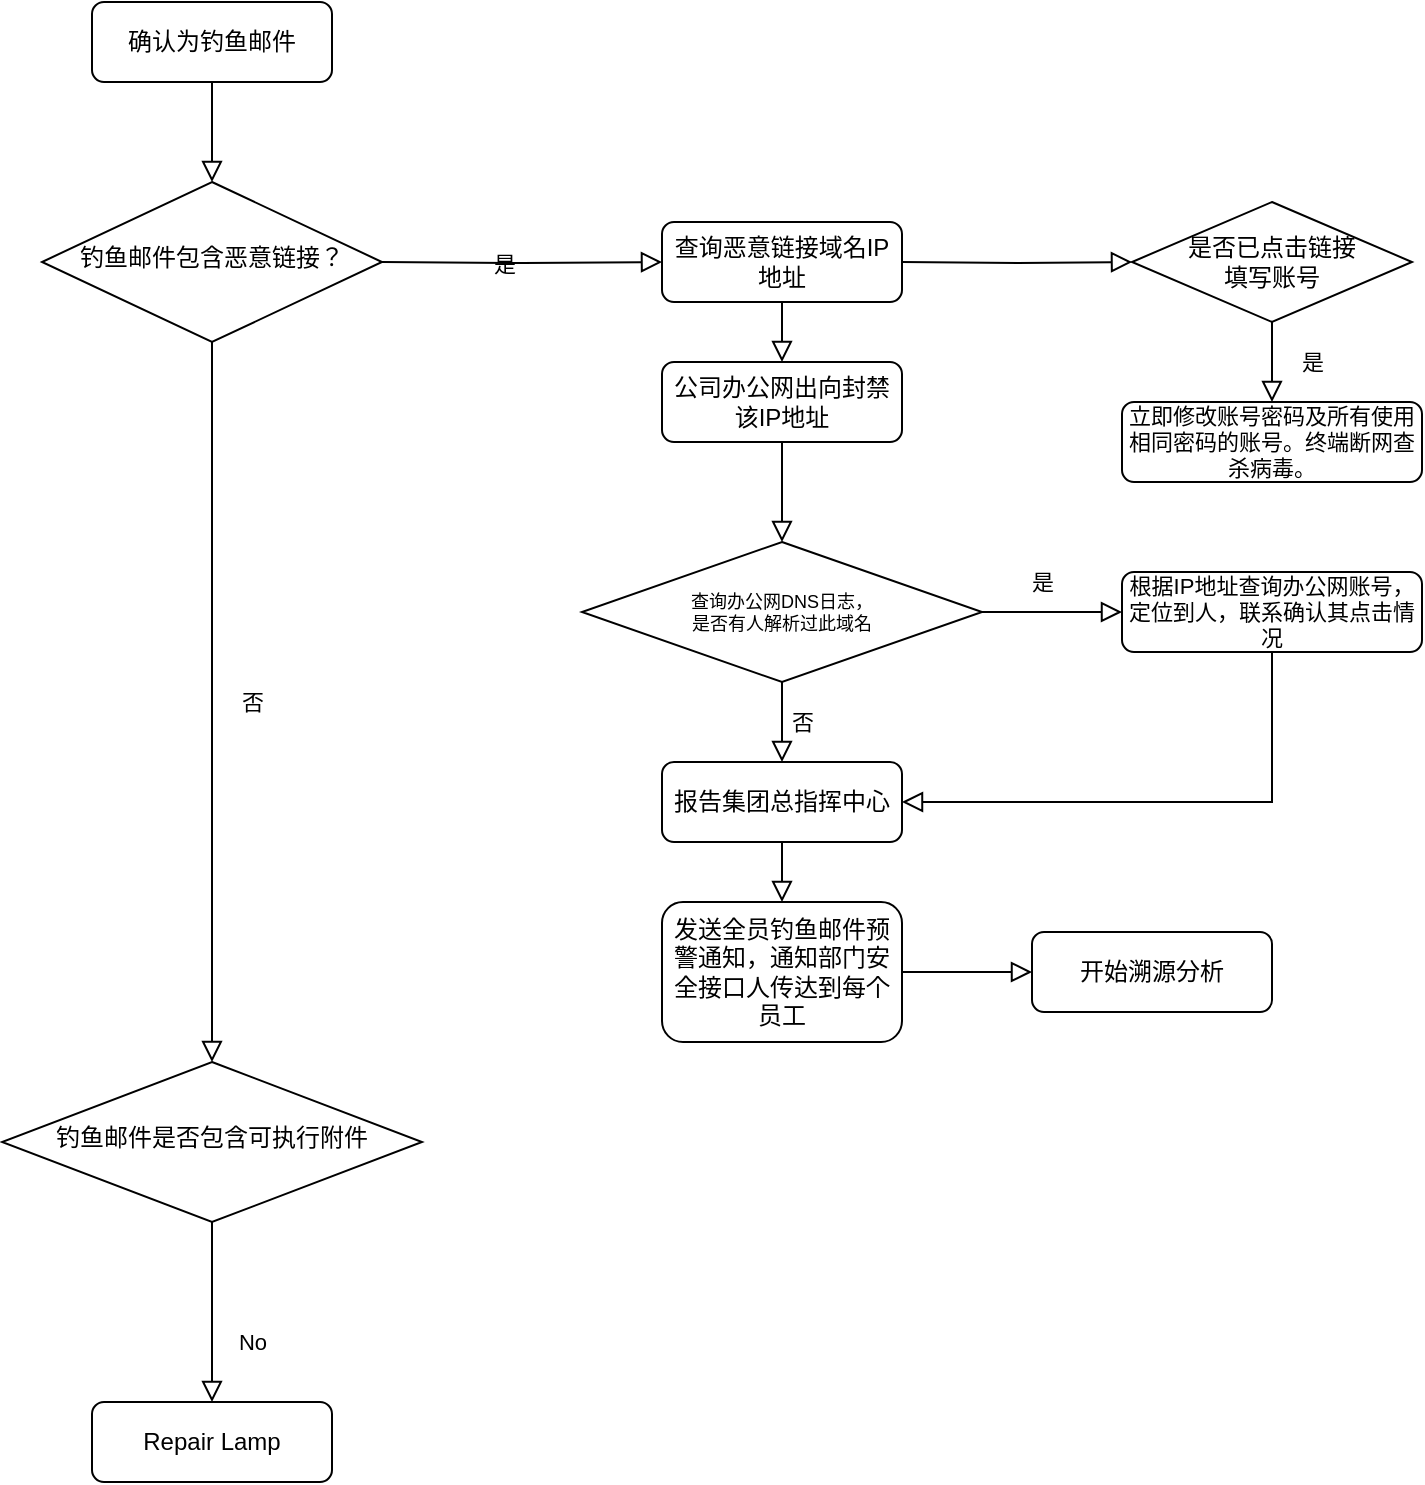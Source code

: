 <mxfile version="20.2.1" type="github">
  <diagram id="C5RBs43oDa-KdzZeNtuy" name="Page-1">
    <mxGraphModel dx="981" dy="548" grid="1" gridSize="10" guides="1" tooltips="1" connect="1" arrows="1" fold="1" page="1" pageScale="1" pageWidth="3300" pageHeight="4681" math="0" shadow="0">
      <root>
        <mxCell id="WIyWlLk6GJQsqaUBKTNV-0" />
        <mxCell id="WIyWlLk6GJQsqaUBKTNV-1" parent="WIyWlLk6GJQsqaUBKTNV-0" />
        <mxCell id="WIyWlLk6GJQsqaUBKTNV-2" value="" style="rounded=0;html=1;jettySize=auto;orthogonalLoop=1;fontSize=11;endArrow=block;endFill=0;endSize=8;strokeWidth=1;shadow=0;labelBackgroundColor=none;edgeStyle=orthogonalEdgeStyle;" parent="WIyWlLk6GJQsqaUBKTNV-1" source="WIyWlLk6GJQsqaUBKTNV-3" target="WIyWlLk6GJQsqaUBKTNV-6" edge="1">
          <mxGeometry relative="1" as="geometry" />
        </mxCell>
        <mxCell id="WIyWlLk6GJQsqaUBKTNV-3" value="确认为钓鱼邮件" style="rounded=1;whiteSpace=wrap;html=1;fontSize=12;glass=0;strokeWidth=1;shadow=0;" parent="WIyWlLk6GJQsqaUBKTNV-1" vertex="1">
          <mxGeometry x="195" y="80" width="120" height="40" as="geometry" />
        </mxCell>
        <mxCell id="WIyWlLk6GJQsqaUBKTNV-4" value="否" style="rounded=0;html=1;jettySize=auto;orthogonalLoop=1;fontSize=11;endArrow=block;endFill=0;endSize=8;strokeWidth=1;shadow=0;labelBackgroundColor=none;edgeStyle=orthogonalEdgeStyle;" parent="WIyWlLk6GJQsqaUBKTNV-1" source="WIyWlLk6GJQsqaUBKTNV-6" target="WIyWlLk6GJQsqaUBKTNV-10" edge="1">
          <mxGeometry y="20" relative="1" as="geometry">
            <mxPoint as="offset" />
          </mxGeometry>
        </mxCell>
        <mxCell id="WIyWlLk6GJQsqaUBKTNV-5" value="是" style="edgeStyle=orthogonalEdgeStyle;rounded=0;html=1;jettySize=auto;orthogonalLoop=1;fontSize=11;endArrow=block;endFill=0;endSize=8;strokeWidth=1;shadow=0;labelBackgroundColor=none;entryX=0;entryY=0.5;entryDx=0;entryDy=0;" parent="WIyWlLk6GJQsqaUBKTNV-1" target="w-1AuRUiIMmXYwYWWFo2-4" edge="1">
          <mxGeometry y="10" relative="1" as="geometry">
            <mxPoint as="offset" />
            <mxPoint x="340" y="210" as="sourcePoint" />
            <mxPoint x="414" y="210" as="targetPoint" />
          </mxGeometry>
        </mxCell>
        <mxCell id="WIyWlLk6GJQsqaUBKTNV-6" value="钓鱼邮件包含恶意链接？" style="rhombus;whiteSpace=wrap;html=1;shadow=0;fontFamily=Helvetica;fontSize=12;align=center;strokeWidth=1;spacing=6;spacingTop=-4;" parent="WIyWlLk6GJQsqaUBKTNV-1" vertex="1">
          <mxGeometry x="170" y="170" width="170" height="80" as="geometry" />
        </mxCell>
        <mxCell id="WIyWlLk6GJQsqaUBKTNV-8" value="No" style="rounded=0;html=1;jettySize=auto;orthogonalLoop=1;fontSize=11;endArrow=block;endFill=0;endSize=8;strokeWidth=1;shadow=0;labelBackgroundColor=none;edgeStyle=orthogonalEdgeStyle;" parent="WIyWlLk6GJQsqaUBKTNV-1" source="WIyWlLk6GJQsqaUBKTNV-10" target="WIyWlLk6GJQsqaUBKTNV-11" edge="1">
          <mxGeometry x="0.333" y="20" relative="1" as="geometry">
            <mxPoint as="offset" />
          </mxGeometry>
        </mxCell>
        <mxCell id="WIyWlLk6GJQsqaUBKTNV-10" value="钓鱼邮件是否包含可执行附件" style="rhombus;whiteSpace=wrap;html=1;shadow=0;fontFamily=Helvetica;fontSize=12;align=center;strokeWidth=1;spacing=6;spacingTop=-4;" parent="WIyWlLk6GJQsqaUBKTNV-1" vertex="1">
          <mxGeometry x="150" y="610" width="210" height="80" as="geometry" />
        </mxCell>
        <mxCell id="WIyWlLk6GJQsqaUBKTNV-11" value="Repair Lamp" style="rounded=1;whiteSpace=wrap;html=1;fontSize=12;glass=0;strokeWidth=1;shadow=0;" parent="WIyWlLk6GJQsqaUBKTNV-1" vertex="1">
          <mxGeometry x="195" y="780" width="120" height="40" as="geometry" />
        </mxCell>
        <mxCell id="w-1AuRUiIMmXYwYWWFo2-4" value="查询恶意链接域名IP地址" style="rounded=1;whiteSpace=wrap;html=1;fontSize=12;glass=0;strokeWidth=1;shadow=0;" vertex="1" parent="WIyWlLk6GJQsqaUBKTNV-1">
          <mxGeometry x="480" y="190" width="120" height="40" as="geometry" />
        </mxCell>
        <mxCell id="w-1AuRUiIMmXYwYWWFo2-16" value="" style="edgeStyle=orthogonalEdgeStyle;rounded=0;orthogonalLoop=1;jettySize=auto;html=1;endArrow=block;endFill=0;endSize=8;" edge="1" parent="WIyWlLk6GJQsqaUBKTNV-1" source="w-1AuRUiIMmXYwYWWFo2-7" target="w-1AuRUiIMmXYwYWWFo2-14">
          <mxGeometry relative="1" as="geometry" />
        </mxCell>
        <mxCell id="w-1AuRUiIMmXYwYWWFo2-7" value="公司办公网出向封禁该IP地址" style="rounded=1;whiteSpace=wrap;html=1;fontSize=12;glass=0;strokeWidth=1;shadow=0;" vertex="1" parent="WIyWlLk6GJQsqaUBKTNV-1">
          <mxGeometry x="480" y="260" width="120" height="40" as="geometry" />
        </mxCell>
        <mxCell id="w-1AuRUiIMmXYwYWWFo2-8" value="" style="rounded=0;html=1;jettySize=auto;orthogonalLoop=1;fontSize=11;endArrow=block;endFill=0;endSize=8;strokeWidth=1;shadow=0;labelBackgroundColor=none;edgeStyle=orthogonalEdgeStyle;exitX=0.5;exitY=1;exitDx=0;exitDy=0;" edge="1" parent="WIyWlLk6GJQsqaUBKTNV-1" source="w-1AuRUiIMmXYwYWWFo2-4">
          <mxGeometry y="20" relative="1" as="geometry">
            <mxPoint as="offset" />
            <mxPoint x="265" y="260" as="sourcePoint" />
            <mxPoint x="540" y="260" as="targetPoint" />
          </mxGeometry>
        </mxCell>
        <mxCell id="w-1AuRUiIMmXYwYWWFo2-18" value="" style="edgeStyle=orthogonalEdgeStyle;rounded=0;orthogonalLoop=1;jettySize=auto;html=1;fontSize=11;endArrow=block;endFill=0;endSize=8;" edge="1" parent="WIyWlLk6GJQsqaUBKTNV-1" source="w-1AuRUiIMmXYwYWWFo2-10" target="w-1AuRUiIMmXYwYWWFo2-13">
          <mxGeometry relative="1" as="geometry" />
        </mxCell>
        <mxCell id="w-1AuRUiIMmXYwYWWFo2-10" value="是否已点击链接&lt;br&gt;填写账号" style="rhombus;whiteSpace=wrap;html=1;" vertex="1" parent="WIyWlLk6GJQsqaUBKTNV-1">
          <mxGeometry x="715" y="180" width="140" height="60" as="geometry" />
        </mxCell>
        <mxCell id="w-1AuRUiIMmXYwYWWFo2-12" value="" style="rounded=0;html=1;jettySize=auto;orthogonalLoop=1;fontSize=11;endArrow=block;endFill=0;endSize=8;strokeWidth=1;shadow=0;labelBackgroundColor=none;edgeStyle=orthogonalEdgeStyle;entryX=0;entryY=0.5;entryDx=0;entryDy=0;" edge="1" parent="WIyWlLk6GJQsqaUBKTNV-1" target="w-1AuRUiIMmXYwYWWFo2-10">
          <mxGeometry y="20" relative="1" as="geometry">
            <mxPoint as="offset" />
            <mxPoint x="600" y="210" as="sourcePoint" />
            <mxPoint x="550" y="270.0" as="targetPoint" />
          </mxGeometry>
        </mxCell>
        <mxCell id="w-1AuRUiIMmXYwYWWFo2-13" value="&lt;font style=&quot;font-size: 11px;&quot;&gt;立即修改账号密码及所有使用相同密码的账号。终端断网查杀病毒。&lt;/font&gt;" style="rounded=1;whiteSpace=wrap;html=1;fontSize=11;glass=0;strokeWidth=1;shadow=0;" vertex="1" parent="WIyWlLk6GJQsqaUBKTNV-1">
          <mxGeometry x="710" y="280" width="150" height="40" as="geometry" />
        </mxCell>
        <mxCell id="w-1AuRUiIMmXYwYWWFo2-23" style="edgeStyle=orthogonalEdgeStyle;rounded=0;orthogonalLoop=1;jettySize=auto;html=1;entryX=0.5;entryY=0;entryDx=0;entryDy=0;fontSize=11;endArrow=block;endFill=0;endSize=8;" edge="1" parent="WIyWlLk6GJQsqaUBKTNV-1" source="w-1AuRUiIMmXYwYWWFo2-14" target="w-1AuRUiIMmXYwYWWFo2-20">
          <mxGeometry relative="1" as="geometry" />
        </mxCell>
        <mxCell id="w-1AuRUiIMmXYwYWWFo2-26" style="edgeStyle=orthogonalEdgeStyle;rounded=0;orthogonalLoop=1;jettySize=auto;html=1;entryX=0;entryY=0.5;entryDx=0;entryDy=0;fontSize=11;endArrow=block;endFill=0;endSize=8;" edge="1" parent="WIyWlLk6GJQsqaUBKTNV-1" source="w-1AuRUiIMmXYwYWWFo2-14" target="w-1AuRUiIMmXYwYWWFo2-25">
          <mxGeometry relative="1" as="geometry" />
        </mxCell>
        <mxCell id="w-1AuRUiIMmXYwYWWFo2-14" value="&lt;font style=&quot;font-size: 9px;&quot;&gt;查询办公网DNS日志，&lt;br&gt;是否有人解析过此域名&lt;/font&gt;" style="rhombus;whiteSpace=wrap;html=1;fontSize=7;" vertex="1" parent="WIyWlLk6GJQsqaUBKTNV-1">
          <mxGeometry x="440" y="350" width="200" height="70" as="geometry" />
        </mxCell>
        <mxCell id="w-1AuRUiIMmXYwYWWFo2-19" value="是" style="text;html=1;align=center;verticalAlign=middle;resizable=0;points=[];autosize=1;strokeColor=none;fillColor=none;fontSize=11;" vertex="1" parent="WIyWlLk6GJQsqaUBKTNV-1">
          <mxGeometry x="785" y="245" width="40" height="30" as="geometry" />
        </mxCell>
        <mxCell id="w-1AuRUiIMmXYwYWWFo2-24" style="edgeStyle=orthogonalEdgeStyle;rounded=0;orthogonalLoop=1;jettySize=auto;html=1;entryX=0.5;entryY=0;entryDx=0;entryDy=0;fontSize=11;endArrow=block;endFill=0;endSize=8;" edge="1" parent="WIyWlLk6GJQsqaUBKTNV-1" source="w-1AuRUiIMmXYwYWWFo2-20" target="w-1AuRUiIMmXYwYWWFo2-21">
          <mxGeometry relative="1" as="geometry" />
        </mxCell>
        <mxCell id="w-1AuRUiIMmXYwYWWFo2-20" value="报告集团总指挥中心" style="rounded=1;whiteSpace=wrap;html=1;fontSize=12;glass=0;strokeWidth=1;shadow=0;" vertex="1" parent="WIyWlLk6GJQsqaUBKTNV-1">
          <mxGeometry x="480" y="460" width="120" height="40" as="geometry" />
        </mxCell>
        <mxCell id="w-1AuRUiIMmXYwYWWFo2-31" style="edgeStyle=orthogonalEdgeStyle;rounded=0;orthogonalLoop=1;jettySize=auto;html=1;entryX=0;entryY=0.5;entryDx=0;entryDy=0;fontSize=11;endArrow=block;endFill=0;endSize=8;" edge="1" parent="WIyWlLk6GJQsqaUBKTNV-1" source="w-1AuRUiIMmXYwYWWFo2-21" target="w-1AuRUiIMmXYwYWWFo2-30">
          <mxGeometry relative="1" as="geometry" />
        </mxCell>
        <mxCell id="w-1AuRUiIMmXYwYWWFo2-21" value="发送全员钓鱼邮件预警通知，通知部门安全接口人传达到每个员工" style="rounded=1;whiteSpace=wrap;html=1;fontSize=12;glass=0;strokeWidth=1;shadow=0;" vertex="1" parent="WIyWlLk6GJQsqaUBKTNV-1">
          <mxGeometry x="480" y="530" width="120" height="70" as="geometry" />
        </mxCell>
        <mxCell id="w-1AuRUiIMmXYwYWWFo2-29" style="edgeStyle=orthogonalEdgeStyle;rounded=0;orthogonalLoop=1;jettySize=auto;html=1;entryX=1;entryY=0.5;entryDx=0;entryDy=0;fontSize=11;endArrow=block;endFill=0;endSize=8;" edge="1" parent="WIyWlLk6GJQsqaUBKTNV-1" source="w-1AuRUiIMmXYwYWWFo2-25" target="w-1AuRUiIMmXYwYWWFo2-20">
          <mxGeometry relative="1" as="geometry">
            <Array as="points">
              <mxPoint x="785" y="480" />
            </Array>
          </mxGeometry>
        </mxCell>
        <mxCell id="w-1AuRUiIMmXYwYWWFo2-25" value="根据IP地址查询办公网账号，定位到人，联系确认其点击情况" style="rounded=1;whiteSpace=wrap;html=1;fontSize=11;glass=0;strokeWidth=1;shadow=0;" vertex="1" parent="WIyWlLk6GJQsqaUBKTNV-1">
          <mxGeometry x="710" y="365" width="150" height="40" as="geometry" />
        </mxCell>
        <mxCell id="w-1AuRUiIMmXYwYWWFo2-27" value="是" style="text;html=1;align=center;verticalAlign=middle;resizable=0;points=[];autosize=1;strokeColor=none;fillColor=none;fontSize=11;" vertex="1" parent="WIyWlLk6GJQsqaUBKTNV-1">
          <mxGeometry x="650" y="355" width="40" height="30" as="geometry" />
        </mxCell>
        <mxCell id="w-1AuRUiIMmXYwYWWFo2-28" value="否" style="text;html=1;align=center;verticalAlign=middle;resizable=0;points=[];autosize=1;strokeColor=none;fillColor=none;fontSize=11;" vertex="1" parent="WIyWlLk6GJQsqaUBKTNV-1">
          <mxGeometry x="530" y="425" width="40" height="30" as="geometry" />
        </mxCell>
        <mxCell id="w-1AuRUiIMmXYwYWWFo2-30" value="开始溯源分析" style="rounded=1;whiteSpace=wrap;html=1;fontSize=12;glass=0;strokeWidth=1;shadow=0;" vertex="1" parent="WIyWlLk6GJQsqaUBKTNV-1">
          <mxGeometry x="665" y="545" width="120" height="40" as="geometry" />
        </mxCell>
      </root>
    </mxGraphModel>
  </diagram>
</mxfile>
